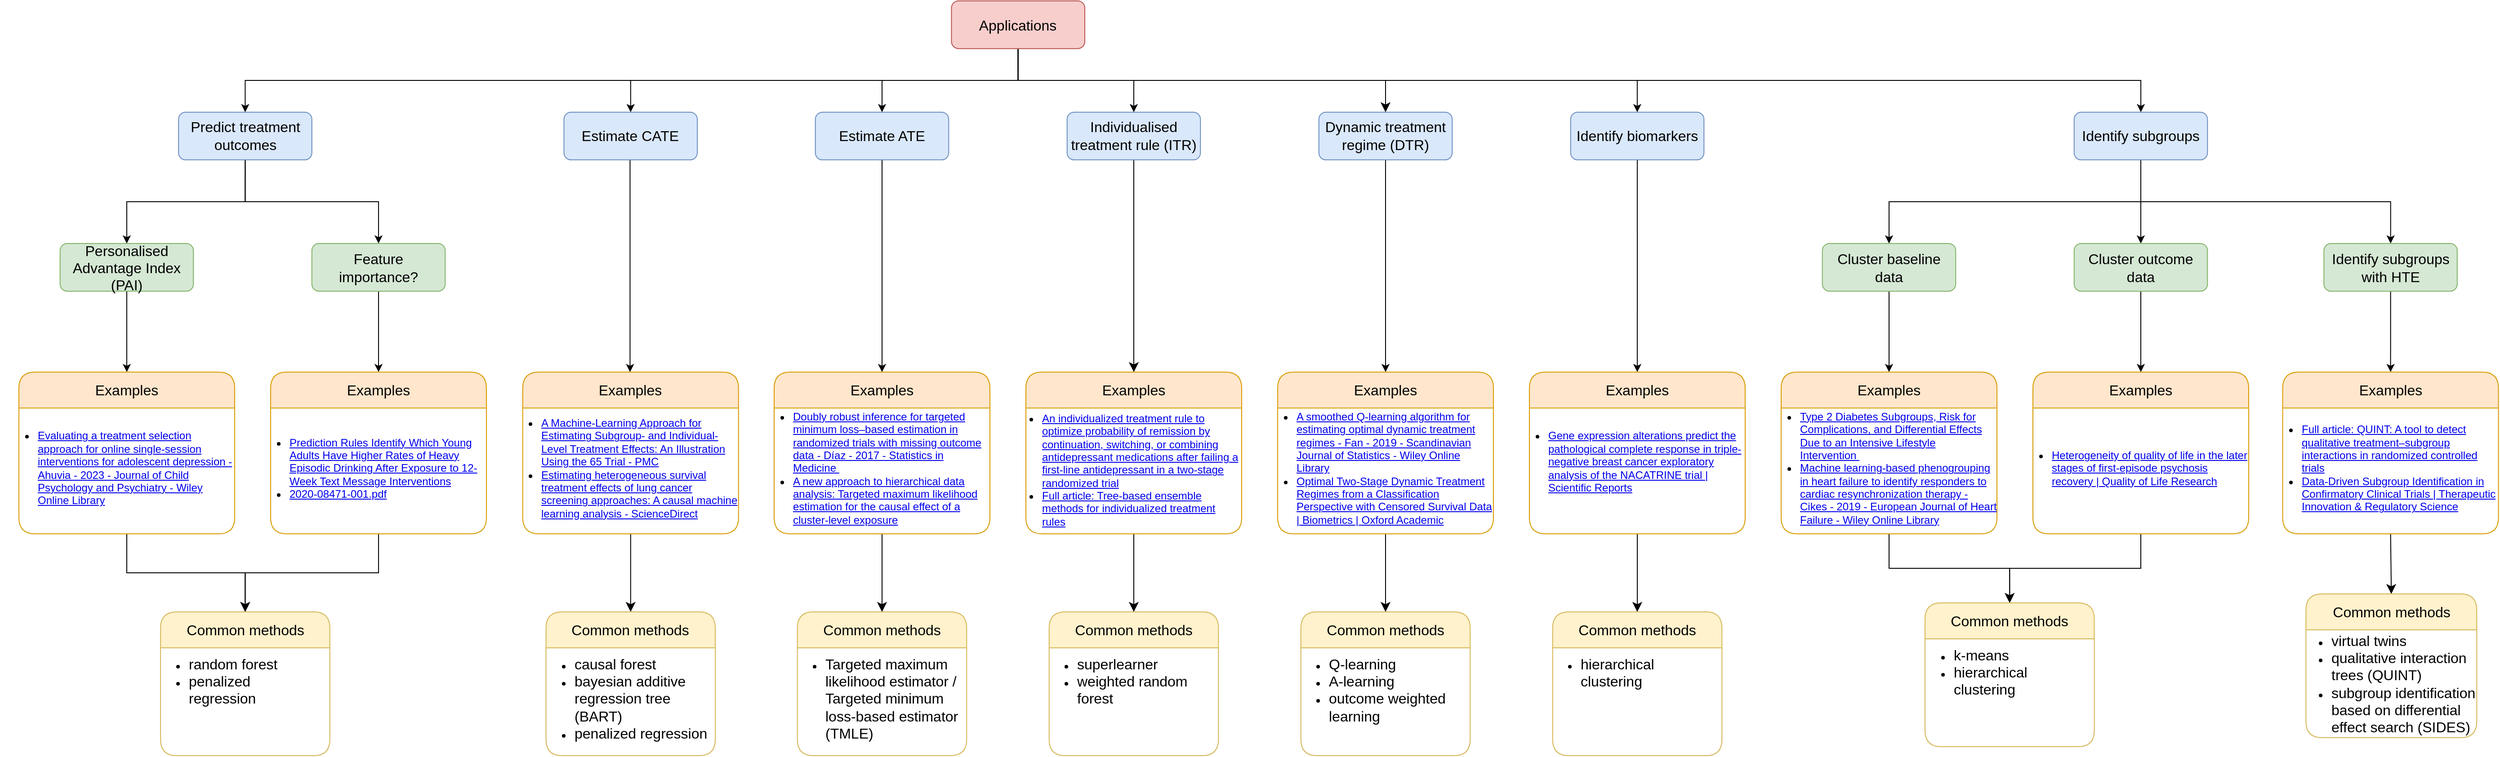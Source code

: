 <mxfile version="26.0.14">
  <diagram name="Page-1" id="97916047-d0de-89f5-080d-49f4d83e522f">
    <mxGraphModel dx="1901" dy="1063" grid="1" gridSize="10" guides="1" tooltips="1" connect="1" arrows="1" fold="1" page="1" pageScale="1.5" pageWidth="1169" pageHeight="827" background="none" math="0" shadow="0">
      <root>
        <mxCell id="0" />
        <mxCell id="1" parent="0" />
        <mxCell id="nU6p1UG-6rYGhFWLCgA0-63" style="edgeStyle=orthogonalEdgeStyle;rounded=0;orthogonalLoop=1;jettySize=auto;html=1;exitX=0.5;exitY=1;exitDx=0;exitDy=0;entryX=0.5;entryY=0;entryDx=0;entryDy=0;" parent="1" source="nU6p1UG-6rYGhFWLCgA0-56" target="nU6p1UG-6rYGhFWLCgA0-57" edge="1">
          <mxGeometry relative="1" as="geometry" />
        </mxCell>
        <mxCell id="nU6p1UG-6rYGhFWLCgA0-65" style="edgeStyle=orthogonalEdgeStyle;rounded=0;orthogonalLoop=1;jettySize=auto;html=1;exitX=0.5;exitY=1;exitDx=0;exitDy=0;entryX=0.5;entryY=0;entryDx=0;entryDy=0;" parent="1" source="nU6p1UG-6rYGhFWLCgA0-56" target="nU6p1UG-6rYGhFWLCgA0-58" edge="1">
          <mxGeometry relative="1" as="geometry" />
        </mxCell>
        <mxCell id="nU6p1UG-6rYGhFWLCgA0-66" style="edgeStyle=orthogonalEdgeStyle;rounded=0;orthogonalLoop=1;jettySize=auto;html=1;exitX=0.5;exitY=1;exitDx=0;exitDy=0;entryX=0.5;entryY=0;entryDx=0;entryDy=0;" parent="1" source="nU6p1UG-6rYGhFWLCgA0-56" target="nU6p1UG-6rYGhFWLCgA0-62" edge="1">
          <mxGeometry relative="1" as="geometry" />
        </mxCell>
        <mxCell id="nU6p1UG-6rYGhFWLCgA0-67" style="edgeStyle=orthogonalEdgeStyle;rounded=0;orthogonalLoop=1;jettySize=auto;html=1;exitX=0.5;exitY=1;exitDx=0;exitDy=0;entryX=0.5;entryY=0;entryDx=0;entryDy=0;" parent="1" source="nU6p1UG-6rYGhFWLCgA0-56" target="nU6p1UG-6rYGhFWLCgA0-60" edge="1">
          <mxGeometry relative="1" as="geometry" />
        </mxCell>
        <mxCell id="nU6p1UG-6rYGhFWLCgA0-68" style="edgeStyle=orthogonalEdgeStyle;rounded=0;orthogonalLoop=1;jettySize=auto;html=1;exitX=0.5;exitY=1;exitDx=0;exitDy=0;" parent="1" source="nU6p1UG-6rYGhFWLCgA0-56" target="nU6p1UG-6rYGhFWLCgA0-59" edge="1">
          <mxGeometry relative="1" as="geometry" />
        </mxCell>
        <mxCell id="nU6p1UG-6rYGhFWLCgA0-69" style="edgeStyle=orthogonalEdgeStyle;rounded=0;orthogonalLoop=1;jettySize=auto;html=1;exitX=0.5;exitY=1;exitDx=0;exitDy=0;" parent="1" source="nU6p1UG-6rYGhFWLCgA0-56" target="nU6p1UG-6rYGhFWLCgA0-61" edge="1">
          <mxGeometry relative="1" as="geometry" />
        </mxCell>
        <mxCell id="dUSast3UTKjSwozzXsg9-112" style="edgeStyle=orthogonalEdgeStyle;rounded=0;orthogonalLoop=1;jettySize=auto;html=1;exitX=0.5;exitY=1;exitDx=0;exitDy=0;entryX=0.5;entryY=0;entryDx=0;entryDy=0;fontSize=12;startSize=8;endSize=8;" edge="1" parent="1" source="nU6p1UG-6rYGhFWLCgA0-56" target="dUSast3UTKjSwozzXsg9-102">
          <mxGeometry relative="1" as="geometry" />
        </mxCell>
        <mxCell id="nU6p1UG-6rYGhFWLCgA0-56" value="Applications" style="rounded=1;whiteSpace=wrap;html=1;fillColor=#f8cecc;strokeColor=#b85450;fontSize=16;" parent="1" vertex="1">
          <mxGeometry x="1077.22" y="40" width="148.293" height="53.077" as="geometry" />
        </mxCell>
        <mxCell id="nU6p1UG-6rYGhFWLCgA0-99" style="edgeStyle=orthogonalEdgeStyle;rounded=0;orthogonalLoop=1;jettySize=auto;html=1;exitX=0.5;exitY=1;exitDx=0;exitDy=0;entryX=0.5;entryY=0;entryDx=0;entryDy=0;" parent="1" source="nU6p1UG-6rYGhFWLCgA0-57" target="nU6p1UG-6rYGhFWLCgA0-72" edge="1">
          <mxGeometry relative="1" as="geometry" />
        </mxCell>
        <mxCell id="nU6p1UG-6rYGhFWLCgA0-100" style="edgeStyle=orthogonalEdgeStyle;rounded=0;orthogonalLoop=1;jettySize=auto;html=1;exitX=0.5;exitY=1;exitDx=0;exitDy=0;entryX=0.5;entryY=0;entryDx=0;entryDy=0;" parent="1" source="nU6p1UG-6rYGhFWLCgA0-57" target="nU6p1UG-6rYGhFWLCgA0-73" edge="1">
          <mxGeometry relative="1" as="geometry" />
        </mxCell>
        <mxCell id="nU6p1UG-6rYGhFWLCgA0-57" value="Predict treatment outcomes" style="rounded=1;whiteSpace=wrap;html=1;fillColor=#dae8fc;strokeColor=#6c8ebf;fontSize=16;" parent="1" vertex="1">
          <mxGeometry x="217.563" y="163.846" width="148.293" height="53.077" as="geometry" />
        </mxCell>
        <mxCell id="nU6p1UG-6rYGhFWLCgA0-93" style="edgeStyle=orthogonalEdgeStyle;rounded=0;orthogonalLoop=1;jettySize=auto;html=1;exitX=0.5;exitY=1;exitDx=0;exitDy=0;entryX=0.5;entryY=0;entryDx=0;entryDy=0;" parent="1" edge="1">
          <mxGeometry relative="1" as="geometry">
            <mxPoint x="719.728" y="216.923" as="sourcePoint" />
            <mxPoint x="719.728" y="453.073" as="targetPoint" />
          </mxGeometry>
        </mxCell>
        <mxCell id="nU6p1UG-6rYGhFWLCgA0-58" value="Estimate CATE" style="rounded=1;whiteSpace=wrap;html=1;fillColor=#dae8fc;strokeColor=#6c8ebf;fontSize=16;" parent="1" vertex="1">
          <mxGeometry x="646.252" y="163.846" width="148.293" height="53.077" as="geometry" />
        </mxCell>
        <mxCell id="nU6p1UG-6rYGhFWLCgA0-80" style="edgeStyle=orthogonalEdgeStyle;rounded=0;orthogonalLoop=1;jettySize=auto;html=1;exitX=0.5;exitY=1;exitDx=0;exitDy=0;entryX=0.5;entryY=0;entryDx=0;entryDy=0;" parent="1" source="nU6p1UG-6rYGhFWLCgA0-59" target="nU6p1UG-6rYGhFWLCgA0-74" edge="1">
          <mxGeometry relative="1" as="geometry" />
        </mxCell>
        <mxCell id="nU6p1UG-6rYGhFWLCgA0-81" style="edgeStyle=orthogonalEdgeStyle;rounded=0;orthogonalLoop=1;jettySize=auto;html=1;exitX=0.5;exitY=1;exitDx=0;exitDy=0;entryX=0.5;entryY=0;entryDx=0;entryDy=0;" parent="1" source="nU6p1UG-6rYGhFWLCgA0-59" target="nU6p1UG-6rYGhFWLCgA0-75" edge="1">
          <mxGeometry relative="1" as="geometry" />
        </mxCell>
        <mxCell id="nU6p1UG-6rYGhFWLCgA0-82" style="edgeStyle=orthogonalEdgeStyle;rounded=0;orthogonalLoop=1;jettySize=auto;html=1;exitX=0.5;exitY=1;exitDx=0;exitDy=0;" parent="1" source="nU6p1UG-6rYGhFWLCgA0-59" target="nU6p1UG-6rYGhFWLCgA0-76" edge="1">
          <mxGeometry relative="1" as="geometry" />
        </mxCell>
        <mxCell id="nU6p1UG-6rYGhFWLCgA0-59" value="Identify subgroups" style="rounded=1;whiteSpace=wrap;html=1;fillColor=#dae8fc;strokeColor=#6c8ebf;fontSize=16;" parent="1" vertex="1">
          <mxGeometry x="2325.858" y="163.846" width="148.293" height="53.077" as="geometry" />
        </mxCell>
        <mxCell id="dUSast3UTKjSwozzXsg9-113" style="edgeStyle=none;curved=1;rounded=0;orthogonalLoop=1;jettySize=auto;html=1;exitX=0.5;exitY=1;exitDx=0;exitDy=0;entryX=0.5;entryY=0;entryDx=0;entryDy=0;fontSize=12;startSize=8;endSize=8;" edge="1" parent="1" source="nU6p1UG-6rYGhFWLCgA0-60" target="dUSast3UTKjSwozzXsg9-15">
          <mxGeometry relative="1" as="geometry" />
        </mxCell>
        <mxCell id="nU6p1UG-6rYGhFWLCgA0-60" value="Individualised treatment rule (ITR)" style="rounded=1;whiteSpace=wrap;html=1;fillColor=#dae8fc;strokeColor=#6c8ebf;fontSize=16;" parent="1" vertex="1">
          <mxGeometry x="1205.85" y="163.846" width="148.293" height="53.077" as="geometry" />
        </mxCell>
        <mxCell id="nU6p1UG-6rYGhFWLCgA0-101" style="edgeStyle=orthogonalEdgeStyle;rounded=0;orthogonalLoop=1;jettySize=auto;html=1;exitX=0.5;exitY=1;exitDx=0;exitDy=0;entryX=0.5;entryY=0;entryDx=0;entryDy=0;" parent="1" source="nU6p1UG-6rYGhFWLCgA0-61" edge="1">
          <mxGeometry relative="1" as="geometry">
            <mxPoint x="1839.995" y="453.073" as="targetPoint" />
          </mxGeometry>
        </mxCell>
        <mxCell id="nU6p1UG-6rYGhFWLCgA0-61" value="Identify biomarkers" style="rounded=1;whiteSpace=wrap;html=1;fillColor=#dae8fc;strokeColor=#6c8ebf;fontSize=16;" parent="1" vertex="1">
          <mxGeometry x="1765.849" y="163.846" width="148.293" height="53.077" as="geometry" />
        </mxCell>
        <mxCell id="nU6p1UG-6rYGhFWLCgA0-94" style="edgeStyle=orthogonalEdgeStyle;rounded=0;orthogonalLoop=1;jettySize=auto;html=1;exitX=0.5;exitY=1;exitDx=0;exitDy=0;entryX=0.5;entryY=0;entryDx=0;entryDy=0;" parent="1" source="nU6p1UG-6rYGhFWLCgA0-62" edge="1">
          <mxGeometry relative="1" as="geometry">
            <mxPoint x="1000.0" y="453.07" as="targetPoint" />
          </mxGeometry>
        </mxCell>
        <mxCell id="nU6p1UG-6rYGhFWLCgA0-62" value="Estimate ATE" style="rounded=1;whiteSpace=wrap;html=1;fillColor=#dae8fc;strokeColor=#6c8ebf;fontSize=16;" parent="1" vertex="1">
          <mxGeometry x="925.851" y="163.846" width="148.293" height="53.077" as="geometry" />
        </mxCell>
        <mxCell id="nU6p1UG-6rYGhFWLCgA0-84" style="edgeStyle=orthogonalEdgeStyle;rounded=0;orthogonalLoop=1;jettySize=auto;html=1;exitX=0.5;exitY=1;exitDx=0;exitDy=0;entryX=0.5;entryY=0;entryDx=0;entryDy=0;" parent="1" source="nU6p1UG-6rYGhFWLCgA0-72" target="dUSast3UTKjSwozzXsg9-39" edge="1">
          <mxGeometry relative="1" as="geometry">
            <mxPoint x="159.996" y="446.924" as="targetPoint" />
          </mxGeometry>
        </mxCell>
        <mxCell id="nU6p1UG-6rYGhFWLCgA0-72" value="Personalised Advantage Index (PAI)" style="rounded=1;whiteSpace=wrap;html=1;fillColor=#d5e8d4;strokeColor=#82b366;fontSize=16;" parent="1" vertex="1">
          <mxGeometry x="85.85" y="309.996" width="148.293" height="53.077" as="geometry" />
        </mxCell>
        <mxCell id="nU6p1UG-6rYGhFWLCgA0-88" style="edgeStyle=orthogonalEdgeStyle;rounded=0;orthogonalLoop=1;jettySize=auto;html=1;exitX=0.5;exitY=1;exitDx=0;exitDy=0;entryX=0.5;entryY=0;entryDx=0;entryDy=0;" parent="1" source="nU6p1UG-6rYGhFWLCgA0-73" target="dUSast3UTKjSwozzXsg9-35" edge="1">
          <mxGeometry relative="1" as="geometry">
            <mxPoint x="440.004" y="446.924" as="targetPoint" />
          </mxGeometry>
        </mxCell>
        <mxCell id="nU6p1UG-6rYGhFWLCgA0-73" value="Feature importance?" style="rounded=1;whiteSpace=wrap;html=1;fillColor=#d5e8d4;strokeColor=#82b366;fontSize=16;" parent="1" vertex="1">
          <mxGeometry x="365.858" y="309.996" width="148.293" height="53.077" as="geometry" />
        </mxCell>
        <mxCell id="nU6p1UG-6rYGhFWLCgA0-105" style="edgeStyle=orthogonalEdgeStyle;rounded=0;orthogonalLoop=1;jettySize=auto;html=1;exitX=0.5;exitY=1;exitDx=0;exitDy=0;entryX=0.5;entryY=0;entryDx=0;entryDy=0;" parent="1" source="nU6p1UG-6rYGhFWLCgA0-74" edge="1">
          <mxGeometry relative="1" as="geometry">
            <mxPoint x="2119.995" y="453.073" as="targetPoint" />
          </mxGeometry>
        </mxCell>
        <mxCell id="nU6p1UG-6rYGhFWLCgA0-74" value="Cluster baseline data&lt;span style=&quot;color: rgba(0, 0, 0, 0); font-family: monospace; font-size: 0px; text-align: start; text-wrap-mode: nowrap;&quot;&gt;%3CmxGraphModel%3E%3Croot%3E%3CmxCell%20id%3D%220%22%2F%3E%3CmxCell%20id%3D%221%22%20parent%3D%220%22%2F%3E%3CmxCell%20id%3D%222%22%20value%3D%22Importance%20of%20treatment%20assignment%20in%20predictor%22%20style%3D%22rounded%3D1%3BwhiteSpace%3Dwrap%3Bhtml%3D1%3BfillColor%3D%23d5e8d4%3BstrokeColor%3D%2382b366%3BfontSize%3D16%3B%22%20vertex%3D%221%22%20parent%3D%221%22%3E%3CmxGeometry%20x%3D%22250%22%20y%3D%22390%22%20width%3D%22160%22%20height%3D%2260%22%20as%3D%22geometry%22%2F%3E%3C%2FmxCell%3E%3C%2Froot%3E%3C%2FmxGraphModel%3E&lt;/span&gt;" style="rounded=1;whiteSpace=wrap;html=1;fillColor=#d5e8d4;strokeColor=#82b366;fontSize=16;" parent="1" vertex="1">
          <mxGeometry x="2045.849" y="309.996" width="148.293" height="53.077" as="geometry" />
        </mxCell>
        <mxCell id="nU6p1UG-6rYGhFWLCgA0-108" style="edgeStyle=orthogonalEdgeStyle;rounded=0;orthogonalLoop=1;jettySize=auto;html=1;exitX=0.5;exitY=1;exitDx=0;exitDy=0;entryX=0.5;entryY=0;entryDx=0;entryDy=0;" parent="1" source="nU6p1UG-6rYGhFWLCgA0-75" target="dUSast3UTKjSwozzXsg9-27" edge="1">
          <mxGeometry relative="1" as="geometry">
            <mxPoint x="2399.03" y="450" as="targetPoint" />
          </mxGeometry>
        </mxCell>
        <mxCell id="nU6p1UG-6rYGhFWLCgA0-75" value="Cluster outcome data" style="rounded=1;whiteSpace=wrap;html=1;fillColor=#d5e8d4;strokeColor=#82b366;fontSize=16;" parent="1" vertex="1">
          <mxGeometry x="2325.858" y="309.996" width="148.293" height="53.077" as="geometry" />
        </mxCell>
        <mxCell id="nU6p1UG-6rYGhFWLCgA0-109" style="edgeStyle=orthogonalEdgeStyle;rounded=0;orthogonalLoop=1;jettySize=auto;html=1;exitX=0.5;exitY=1;exitDx=0;exitDy=0;entryX=0.5;entryY=0;entryDx=0;entryDy=0;" parent="1" source="nU6p1UG-6rYGhFWLCgA0-76" target="dUSast3UTKjSwozzXsg9-31" edge="1">
          <mxGeometry relative="1" as="geometry">
            <mxPoint x="2678" y="450" as="targetPoint" />
          </mxGeometry>
        </mxCell>
        <mxCell id="nU6p1UG-6rYGhFWLCgA0-76" value="Identify subgroups with HTE" style="rounded=1;whiteSpace=wrap;html=1;fillColor=#d5e8d4;strokeColor=#82b366;fontSize=16;" parent="1" vertex="1">
          <mxGeometry x="2603.657" y="309.996" width="148.293" height="53.077" as="geometry" />
        </mxCell>
        <mxCell id="dUSast3UTKjSwozzXsg9-67" style="edgeStyle=none;curved=1;rounded=0;orthogonalLoop=1;jettySize=auto;html=1;exitX=0.5;exitY=1;exitDx=0;exitDy=0;fontSize=12;startSize=8;endSize=8;" edge="1" parent="1" source="dUSast3UTKjSwozzXsg9-1" target="dUSast3UTKjSwozzXsg9-62">
          <mxGeometry relative="1" as="geometry" />
        </mxCell>
        <mxCell id="dUSast3UTKjSwozzXsg9-1" value="&lt;font&gt;Examples&lt;/font&gt;" style="swimlane;whiteSpace=wrap;html=1;rounded=1;fillColor=#ffe6cc;strokeColor=#d79b00;startSize=40;fontSize=16;fontStyle=0" vertex="1" parent="1">
          <mxGeometry x="600.39" y="453.07" width="240" height="180" as="geometry" />
        </mxCell>
        <mxCell id="dUSast3UTKjSwozzXsg9-2" value="&lt;ul&gt;&lt;li&gt;&lt;a href=&quot;https://pmc.ncbi.nlm.nih.gov/articles/PMC9459357/#bibr40-0272989X221100717&quot;&gt;A Machine-Learning Approach for Estimating Subgroup- and Individual-Level Treatment Effects: An Illustration Using the 65 Trial - PMC&lt;/a&gt;&lt;/li&gt;&lt;li&gt;&lt;a href=&quot;https://www.sciencedirect.com/science/article/pii/S1047279721001587#bib0005&quot;&gt;Estimating heterogeneous survival treatment effects of lung cancer screening approaches: A causal machine learning analysis - ScienceDirect&lt;/a&gt;&lt;/li&gt;&lt;/ul&gt;" style="text;html=1;align=left;verticalAlign=middle;whiteSpace=wrap;rounded=0;" vertex="1" parent="dUSast3UTKjSwozzXsg9-1">
          <mxGeometry x="-21" y="46.93" width="261" height="120" as="geometry" />
        </mxCell>
        <mxCell id="dUSast3UTKjSwozzXsg9-3" style="edgeStyle=none;curved=1;rounded=0;orthogonalLoop=1;jettySize=auto;html=1;exitX=0.75;exitY=1;exitDx=0;exitDy=0;fontSize=12;startSize=8;endSize=8;" edge="1" parent="dUSast3UTKjSwozzXsg9-1" source="dUSast3UTKjSwozzXsg9-2" target="dUSast3UTKjSwozzXsg9-2">
          <mxGeometry relative="1" as="geometry" />
        </mxCell>
        <mxCell id="dUSast3UTKjSwozzXsg9-4" style="edgeStyle=none;curved=1;rounded=0;orthogonalLoop=1;jettySize=auto;html=1;exitX=0.75;exitY=1;exitDx=0;exitDy=0;fontSize=12;startSize=8;endSize=8;" edge="1" parent="dUSast3UTKjSwozzXsg9-1" source="dUSast3UTKjSwozzXsg9-2" target="dUSast3UTKjSwozzXsg9-2">
          <mxGeometry relative="1" as="geometry" />
        </mxCell>
        <mxCell id="dUSast3UTKjSwozzXsg9-77" style="edgeStyle=none;curved=1;rounded=0;orthogonalLoop=1;jettySize=auto;html=1;exitX=0.5;exitY=1;exitDx=0;exitDy=0;entryX=0.5;entryY=0;entryDx=0;entryDy=0;fontSize=12;startSize=8;endSize=8;" edge="1" parent="1" source="dUSast3UTKjSwozzXsg9-10" target="dUSast3UTKjSwozzXsg9-73">
          <mxGeometry relative="1" as="geometry" />
        </mxCell>
        <mxCell id="dUSast3UTKjSwozzXsg9-10" value="&lt;font&gt;Examples&lt;/font&gt;" style="swimlane;whiteSpace=wrap;html=1;rounded=1;fillColor=#ffe6cc;strokeColor=#d79b00;startSize=40;fontSize=16;fontStyle=0" vertex="1" parent="1">
          <mxGeometry x="880" y="453.07" width="240" height="180" as="geometry" />
        </mxCell>
        <mxCell id="dUSast3UTKjSwozzXsg9-11" value="&lt;ul&gt;&lt;li&gt;&lt;a href=&quot;https://onlinelibrary.wiley.com/doi/10.1/sim.7389&quot;&gt;Doubly robust inference for targeted minimum loss–based estimation in randomized trials with missing outcome data - Díaz - 2017 - Statistics in Medicine&amp;nbsp;&lt;/a&gt;&lt;/li&gt;&lt;li&gt;&lt;a href=&quot;https://journals.sagepub.com/doi/10.118/0962280218774936&quot;&gt;A new approach to hierarchical data analysis: Targeted maximum likelihood estimation for the causal effect of a cluster-level exposure&lt;/a&gt;&lt;/li&gt;&lt;/ul&gt;" style="text;html=1;align=left;verticalAlign=middle;whiteSpace=wrap;rounded=0;" vertex="1" parent="dUSast3UTKjSwozzXsg9-10">
          <mxGeometry x="-21" y="46.93" width="261" height="120" as="geometry" />
        </mxCell>
        <mxCell id="dUSast3UTKjSwozzXsg9-12" style="edgeStyle=none;curved=1;rounded=0;orthogonalLoop=1;jettySize=auto;html=1;exitX=0.75;exitY=1;exitDx=0;exitDy=0;fontSize=12;startSize=8;endSize=8;" edge="1" parent="dUSast3UTKjSwozzXsg9-10" source="dUSast3UTKjSwozzXsg9-11" target="dUSast3UTKjSwozzXsg9-11">
          <mxGeometry relative="1" as="geometry" />
        </mxCell>
        <mxCell id="dUSast3UTKjSwozzXsg9-13" style="edgeStyle=none;curved=1;rounded=0;orthogonalLoop=1;jettySize=auto;html=1;exitX=0.75;exitY=1;exitDx=0;exitDy=0;fontSize=12;startSize=8;endSize=8;" edge="1" parent="dUSast3UTKjSwozzXsg9-10" source="dUSast3UTKjSwozzXsg9-11" target="dUSast3UTKjSwozzXsg9-11">
          <mxGeometry relative="1" as="geometry" />
        </mxCell>
        <mxCell id="dUSast3UTKjSwozzXsg9-83" style="edgeStyle=none;curved=1;rounded=0;orthogonalLoop=1;jettySize=auto;html=1;exitX=0.5;exitY=1;exitDx=0;exitDy=0;entryX=0.5;entryY=0;entryDx=0;entryDy=0;fontSize=12;startSize=8;endSize=8;" edge="1" parent="1" source="dUSast3UTKjSwozzXsg9-15" target="dUSast3UTKjSwozzXsg9-78">
          <mxGeometry relative="1" as="geometry" />
        </mxCell>
        <mxCell id="dUSast3UTKjSwozzXsg9-15" value="&lt;font&gt;Examples&lt;/font&gt;" style="swimlane;whiteSpace=wrap;html=1;rounded=1;fillColor=#ffe6cc;strokeColor=#d79b00;startSize=40;fontSize=16;fontStyle=0" vertex="1" parent="1">
          <mxGeometry x="1160" y="453.07" width="240" height="180" as="geometry" />
        </mxCell>
        <mxCell id="dUSast3UTKjSwozzXsg9-16" value="&lt;ul&gt;&lt;li&gt;&lt;a href=&quot;https://www.cambridge.org/core/journals/psychological-medicine/article/an-individualized-treatment-rule-to-optimize-probability-of-remission-by-continuation-switching-or-combining-antidepressant-medications-after-failing-a-firstline-antidepressant-in-a-twostage-randomized-trial/DDEFA9F0735147100E0BE81491B362C8&quot;&gt;An individualized treatment rule to optimize probability of remission by continuation, switching, or combining antidepressant medications after failing a first-line antidepressant in a two-stage randomized trial&lt;/a&gt;&lt;/li&gt;&lt;li&gt;&lt;a href=&quot;https://www.tandfonline.com/doi/full/10.108/24709360.202.1435608#abstract&quot;&gt;Full article: Tree-based ensemble methods for individualized treatment rules&lt;/a&gt;&lt;/li&gt;&lt;/ul&gt;" style="text;html=1;align=left;verticalAlign=middle;whiteSpace=wrap;rounded=0;" vertex="1" parent="dUSast3UTKjSwozzXsg9-15">
          <mxGeometry x="-24" y="48.93" width="264" height="120" as="geometry" />
        </mxCell>
        <mxCell id="dUSast3UTKjSwozzXsg9-17" style="edgeStyle=none;curved=1;rounded=0;orthogonalLoop=1;jettySize=auto;html=1;exitX=0.75;exitY=1;exitDx=0;exitDy=0;fontSize=12;startSize=8;endSize=8;" edge="1" parent="dUSast3UTKjSwozzXsg9-15" source="dUSast3UTKjSwozzXsg9-16" target="dUSast3UTKjSwozzXsg9-16">
          <mxGeometry relative="1" as="geometry" />
        </mxCell>
        <mxCell id="dUSast3UTKjSwozzXsg9-18" style="edgeStyle=none;curved=1;rounded=0;orthogonalLoop=1;jettySize=auto;html=1;exitX=0.75;exitY=1;exitDx=0;exitDy=0;fontSize=12;startSize=8;endSize=8;" edge="1" parent="dUSast3UTKjSwozzXsg9-15" source="dUSast3UTKjSwozzXsg9-16" target="dUSast3UTKjSwozzXsg9-16">
          <mxGeometry relative="1" as="geometry" />
        </mxCell>
        <mxCell id="dUSast3UTKjSwozzXsg9-88" style="edgeStyle=none;curved=1;rounded=0;orthogonalLoop=1;jettySize=auto;html=1;exitX=0.5;exitY=1;exitDx=0;exitDy=0;entryX=0.5;entryY=0;entryDx=0;entryDy=0;fontSize=12;startSize=8;endSize=8;" edge="1" parent="1" source="dUSast3UTKjSwozzXsg9-19" target="dUSast3UTKjSwozzXsg9-84">
          <mxGeometry relative="1" as="geometry" />
        </mxCell>
        <mxCell id="dUSast3UTKjSwozzXsg9-19" value="&lt;font&gt;Examples&lt;/font&gt;" style="swimlane;whiteSpace=wrap;html=1;rounded=1;fillColor=#ffe6cc;strokeColor=#d79b00;startSize=40;fontSize=16;fontStyle=0" vertex="1" parent="1">
          <mxGeometry x="1720" y="453.07" width="240" height="180" as="geometry" />
        </mxCell>
        <mxCell id="dUSast3UTKjSwozzXsg9-20" value="&lt;ul&gt;&lt;li&gt;&lt;a href=&quot;https://www.nature.com/articles/s41598-023-48657-6&quot;&gt;Gene expression alterations predict the pathological complete response in triple-negative breast cancer exploratory analysis of the NACATRINE trial | Scientific Reports&lt;/a&gt;&lt;/li&gt;&lt;br&gt;&lt;/ul&gt;" style="text;html=1;align=left;verticalAlign=middle;whiteSpace=wrap;rounded=0;" vertex="1" parent="dUSast3UTKjSwozzXsg9-19">
          <mxGeometry x="-21" y="46.93" width="261" height="120" as="geometry" />
        </mxCell>
        <mxCell id="dUSast3UTKjSwozzXsg9-21" style="edgeStyle=none;curved=1;rounded=0;orthogonalLoop=1;jettySize=auto;html=1;exitX=0.75;exitY=1;exitDx=0;exitDy=0;fontSize=12;startSize=8;endSize=8;" edge="1" parent="dUSast3UTKjSwozzXsg9-19" source="dUSast3UTKjSwozzXsg9-20" target="dUSast3UTKjSwozzXsg9-20">
          <mxGeometry relative="1" as="geometry" />
        </mxCell>
        <mxCell id="dUSast3UTKjSwozzXsg9-22" style="edgeStyle=none;curved=1;rounded=0;orthogonalLoop=1;jettySize=auto;html=1;exitX=0.75;exitY=1;exitDx=0;exitDy=0;fontSize=12;startSize=8;endSize=8;" edge="1" parent="dUSast3UTKjSwozzXsg9-19" source="dUSast3UTKjSwozzXsg9-20" target="dUSast3UTKjSwozzXsg9-20">
          <mxGeometry relative="1" as="geometry" />
        </mxCell>
        <mxCell id="dUSast3UTKjSwozzXsg9-99" style="edgeStyle=orthogonalEdgeStyle;rounded=0;orthogonalLoop=1;jettySize=auto;html=1;exitX=0.5;exitY=1;exitDx=0;exitDy=0;entryX=0.5;entryY=0;entryDx=0;entryDy=0;fontSize=12;startSize=8;endSize=8;" edge="1" parent="1" source="dUSast3UTKjSwozzXsg9-23" target="dUSast3UTKjSwozzXsg9-89">
          <mxGeometry relative="1" as="geometry" />
        </mxCell>
        <mxCell id="dUSast3UTKjSwozzXsg9-23" value="&lt;font&gt;Examples&lt;/font&gt;" style="swimlane;whiteSpace=wrap;html=1;rounded=1;fillColor=#ffe6cc;strokeColor=#d79b00;startSize=40;fontSize=16;fontStyle=0" vertex="1" parent="1">
          <mxGeometry x="2000" y="453.07" width="240" height="180" as="geometry" />
        </mxCell>
        <mxCell id="dUSast3UTKjSwozzXsg9-24" value="&lt;ul&gt;&lt;li&gt;&lt;a href=&quot;https://diabetesjournals.org/care/article/44/5/1203/138756/Type-2-Diabetes-Subgroups-Risk-for-Complications&quot;&gt;Type 2 Diabetes Subgroups, Risk for Complications, and Differential Effects Due to an Intensive Lifestyle Intervention&amp;nbsp;&lt;/a&gt;&lt;/li&gt;&lt;li&gt;&lt;a href=&quot;https://onlinelibrary.wiley.com/doi/10.1/ejhf.1333&quot;&gt;Machine learning‐based phenogrouping in heart failure to identify responders to cardiac resynchronization therapy - Cikes - 2019 - European Journal of Heart Failure - Wiley Online Library&lt;/a&gt;&lt;/li&gt;&lt;/ul&gt;" style="text;html=1;align=left;verticalAlign=middle;whiteSpace=wrap;rounded=0;" vertex="1" parent="dUSast3UTKjSwozzXsg9-23">
          <mxGeometry x="-21" y="46.93" width="261" height="120" as="geometry" />
        </mxCell>
        <mxCell id="dUSast3UTKjSwozzXsg9-25" style="edgeStyle=none;curved=1;rounded=0;orthogonalLoop=1;jettySize=auto;html=1;exitX=0.75;exitY=1;exitDx=0;exitDy=0;fontSize=12;startSize=8;endSize=8;" edge="1" parent="dUSast3UTKjSwozzXsg9-23" source="dUSast3UTKjSwozzXsg9-24" target="dUSast3UTKjSwozzXsg9-24">
          <mxGeometry relative="1" as="geometry" />
        </mxCell>
        <mxCell id="dUSast3UTKjSwozzXsg9-26" style="edgeStyle=none;curved=1;rounded=0;orthogonalLoop=1;jettySize=auto;html=1;exitX=0.75;exitY=1;exitDx=0;exitDy=0;fontSize=12;startSize=8;endSize=8;" edge="1" parent="dUSast3UTKjSwozzXsg9-23" source="dUSast3UTKjSwozzXsg9-24" target="dUSast3UTKjSwozzXsg9-24">
          <mxGeometry relative="1" as="geometry" />
        </mxCell>
        <mxCell id="dUSast3UTKjSwozzXsg9-100" style="edgeStyle=orthogonalEdgeStyle;rounded=0;orthogonalLoop=1;jettySize=auto;html=1;exitX=0.5;exitY=1;exitDx=0;exitDy=0;entryX=0.5;entryY=0;entryDx=0;entryDy=0;fontSize=12;" edge="1" parent="1" source="dUSast3UTKjSwozzXsg9-27" target="dUSast3UTKjSwozzXsg9-89">
          <mxGeometry relative="1" as="geometry" />
        </mxCell>
        <mxCell id="dUSast3UTKjSwozzXsg9-27" value="&lt;font&gt;Examples&lt;/font&gt;" style="swimlane;whiteSpace=wrap;html=1;rounded=1;fillColor=#ffe6cc;strokeColor=#d79b00;startSize=40;fontSize=16;fontStyle=0" vertex="1" parent="1">
          <mxGeometry x="2280" y="453.07" width="240" height="180" as="geometry" />
        </mxCell>
        <mxCell id="dUSast3UTKjSwozzXsg9-28" value="&lt;ul&gt;&lt;li&gt;&lt;a href=&quot;https://link.springer.com/article/10.101/s11136-022-03277-x&quot;&gt;Heterogeneity of quality of life in the later stages of first-episode psychosis recovery | Quality of Life Research&lt;/a&gt;&lt;/li&gt;&lt;/ul&gt;" style="text;html=1;align=left;verticalAlign=middle;whiteSpace=wrap;rounded=0;" vertex="1" parent="dUSast3UTKjSwozzXsg9-27">
          <mxGeometry x="-21" y="46.93" width="261" height="120" as="geometry" />
        </mxCell>
        <mxCell id="dUSast3UTKjSwozzXsg9-29" style="edgeStyle=none;curved=1;rounded=0;orthogonalLoop=1;jettySize=auto;html=1;exitX=0.75;exitY=1;exitDx=0;exitDy=0;fontSize=12;startSize=8;endSize=8;" edge="1" parent="dUSast3UTKjSwozzXsg9-27" source="dUSast3UTKjSwozzXsg9-28" target="dUSast3UTKjSwozzXsg9-28">
          <mxGeometry relative="1" as="geometry" />
        </mxCell>
        <mxCell id="dUSast3UTKjSwozzXsg9-30" style="edgeStyle=none;curved=1;rounded=0;orthogonalLoop=1;jettySize=auto;html=1;exitX=0.75;exitY=1;exitDx=0;exitDy=0;fontSize=12;startSize=8;endSize=8;" edge="1" parent="dUSast3UTKjSwozzXsg9-27" source="dUSast3UTKjSwozzXsg9-28" target="dUSast3UTKjSwozzXsg9-28">
          <mxGeometry relative="1" as="geometry" />
        </mxCell>
        <mxCell id="dUSast3UTKjSwozzXsg9-98" style="edgeStyle=none;curved=1;rounded=0;orthogonalLoop=1;jettySize=auto;html=1;exitX=0.5;exitY=1;exitDx=0;exitDy=0;entryX=0.5;entryY=0;entryDx=0;entryDy=0;fontSize=12;startSize=8;endSize=8;" edge="1" parent="1" source="dUSast3UTKjSwozzXsg9-31" target="dUSast3UTKjSwozzXsg9-93">
          <mxGeometry relative="1" as="geometry" />
        </mxCell>
        <mxCell id="dUSast3UTKjSwozzXsg9-31" value="&lt;font&gt;Examples&lt;/font&gt;" style="swimlane;whiteSpace=wrap;html=1;rounded=1;fillColor=#ffe6cc;strokeColor=#d79b00;startSize=40;fontSize=16;fontStyle=0" vertex="1" parent="1">
          <mxGeometry x="2557.8" y="453.07" width="240" height="180" as="geometry" />
        </mxCell>
        <mxCell id="dUSast3UTKjSwozzXsg9-32" value="&lt;ul&gt;&lt;li&gt;&lt;a href=&quot;https://www.tandfonline.com/doi/full/10.108/10503307.202.1062934&quot;&gt;Full article: QUINT: A tool to detect qualitative treatment–subgroup interactions in randomized controlled trials&lt;/a&gt;&lt;/li&gt;&lt;li&gt;&lt;a href=&quot;https://link.springer.com/article/10.101/s43441-021-00329-1&quot;&gt;Data-Driven Subgroup Identification in Confirmatory Clinical Trials | Therapeutic Innovation &amp;amp; Regulatory Science&lt;/a&gt;&lt;/li&gt;&lt;/ul&gt;" style="text;html=1;align=left;verticalAlign=middle;whiteSpace=wrap;rounded=0;" vertex="1" parent="dUSast3UTKjSwozzXsg9-31">
          <mxGeometry x="-21" y="46.93" width="261" height="120" as="geometry" />
        </mxCell>
        <mxCell id="dUSast3UTKjSwozzXsg9-33" style="edgeStyle=none;curved=1;rounded=0;orthogonalLoop=1;jettySize=auto;html=1;exitX=0.75;exitY=1;exitDx=0;exitDy=0;fontSize=12;startSize=8;endSize=8;" edge="1" parent="dUSast3UTKjSwozzXsg9-31" source="dUSast3UTKjSwozzXsg9-32" target="dUSast3UTKjSwozzXsg9-32">
          <mxGeometry relative="1" as="geometry" />
        </mxCell>
        <mxCell id="dUSast3UTKjSwozzXsg9-34" style="edgeStyle=none;curved=1;rounded=0;orthogonalLoop=1;jettySize=auto;html=1;exitX=0.75;exitY=1;exitDx=0;exitDy=0;fontSize=12;startSize=8;endSize=8;" edge="1" parent="dUSast3UTKjSwozzXsg9-31" source="dUSast3UTKjSwozzXsg9-32" target="dUSast3UTKjSwozzXsg9-32">
          <mxGeometry relative="1" as="geometry" />
        </mxCell>
        <mxCell id="dUSast3UTKjSwozzXsg9-61" style="edgeStyle=orthogonalEdgeStyle;rounded=0;orthogonalLoop=1;jettySize=auto;html=1;exitX=0.5;exitY=1;exitDx=0;exitDy=0;entryX=0.5;entryY=0;entryDx=0;entryDy=0;fontSize=12;startSize=8;endSize=8;" edge="1" parent="1" source="dUSast3UTKjSwozzXsg9-35" target="dUSast3UTKjSwozzXsg9-43">
          <mxGeometry relative="1" as="geometry" />
        </mxCell>
        <mxCell id="dUSast3UTKjSwozzXsg9-35" value="&lt;font&gt;Examples&lt;/font&gt;" style="swimlane;whiteSpace=wrap;html=1;rounded=1;fillColor=#ffe6cc;strokeColor=#d79b00;startSize=40;fontSize=16;fontStyle=0" vertex="1" parent="1">
          <mxGeometry x="320" y="453.07" width="240" height="180" as="geometry" />
        </mxCell>
        <mxCell id="dUSast3UTKjSwozzXsg9-36" value="&lt;ul&gt;&lt;li&gt;&lt;a href=&quot;https://journals.sagepub.com/doi/10.118/29767342231206653&quot;&gt;Prediction Rules Identify Which Young Adults Have Higher Rates of Heavy Episodic Drinking After Exposure to 12-Week Text Message Interventions&lt;/a&gt;&lt;/li&gt;&lt;li&gt;&lt;a href=&quot;https://psycnet.apa.org/fulltext/2020-08471-001.pdf?auth_token=6ce16cf0df0f06e6cbe143ef9efc53005384d63b&amp;amp;returnUrl=https%3A%2F%2Fpsycnet.apa.org%2FdoiLanding%3Fdoi%3D10.104%252Fmet0000256&quot;&gt;2020-08471-001.pdf&lt;/a&gt;&lt;/li&gt;&lt;/ul&gt;" style="text;html=1;align=left;verticalAlign=middle;whiteSpace=wrap;rounded=0;" vertex="1" parent="dUSast3UTKjSwozzXsg9-35">
          <mxGeometry x="-21" y="46.93" width="261" height="120" as="geometry" />
        </mxCell>
        <mxCell id="dUSast3UTKjSwozzXsg9-37" style="edgeStyle=none;curved=1;rounded=0;orthogonalLoop=1;jettySize=auto;html=1;exitX=0.75;exitY=1;exitDx=0;exitDy=0;fontSize=12;startSize=8;endSize=8;" edge="1" parent="dUSast3UTKjSwozzXsg9-35" source="dUSast3UTKjSwozzXsg9-36" target="dUSast3UTKjSwozzXsg9-36">
          <mxGeometry relative="1" as="geometry" />
        </mxCell>
        <mxCell id="dUSast3UTKjSwozzXsg9-38" style="edgeStyle=none;curved=1;rounded=0;orthogonalLoop=1;jettySize=auto;html=1;exitX=0.75;exitY=1;exitDx=0;exitDy=0;fontSize=12;startSize=8;endSize=8;" edge="1" parent="dUSast3UTKjSwozzXsg9-35" source="dUSast3UTKjSwozzXsg9-36" target="dUSast3UTKjSwozzXsg9-36">
          <mxGeometry relative="1" as="geometry" />
        </mxCell>
        <mxCell id="dUSast3UTKjSwozzXsg9-60" style="edgeStyle=orthogonalEdgeStyle;rounded=0;orthogonalLoop=1;jettySize=auto;html=1;exitX=0.5;exitY=1;exitDx=0;exitDy=0;entryX=0.5;entryY=0;entryDx=0;entryDy=0;fontSize=12;startSize=8;endSize=8;" edge="1" parent="1" source="dUSast3UTKjSwozzXsg9-39" target="dUSast3UTKjSwozzXsg9-43">
          <mxGeometry relative="1" as="geometry" />
        </mxCell>
        <mxCell id="dUSast3UTKjSwozzXsg9-39" value="&lt;font&gt;Examples&lt;/font&gt;" style="swimlane;whiteSpace=wrap;html=1;rounded=1;fillColor=#ffe6cc;strokeColor=#d79b00;startSize=40;fontSize=16;fontStyle=0" vertex="1" parent="1">
          <mxGeometry x="40.0" y="453.07" width="240" height="180" as="geometry" />
        </mxCell>
        <mxCell id="dUSast3UTKjSwozzXsg9-40" value="&lt;ul&gt;&lt;li&gt;&lt;a href=&quot;https://acamh.onlinelibrary.wiley.com/doi/10.111/jcpp.13822&quot;&gt;Evaluating a treatment selection approach for online single‐session interventions for adolescent depression - Ahuvia - 2023 - Journal of Child Psychology and Psychiatry - Wiley Online Library&lt;/a&gt;&lt;/li&gt;&lt;/ul&gt;" style="text;html=1;align=left;verticalAlign=middle;whiteSpace=wrap;rounded=0;" vertex="1" parent="dUSast3UTKjSwozzXsg9-39">
          <mxGeometry x="-21" y="46.93" width="261" height="120" as="geometry" />
        </mxCell>
        <mxCell id="dUSast3UTKjSwozzXsg9-41" style="edgeStyle=none;curved=1;rounded=0;orthogonalLoop=1;jettySize=auto;html=1;exitX=0.75;exitY=1;exitDx=0;exitDy=0;fontSize=12;startSize=8;endSize=8;" edge="1" parent="dUSast3UTKjSwozzXsg9-39" source="dUSast3UTKjSwozzXsg9-40" target="dUSast3UTKjSwozzXsg9-40">
          <mxGeometry relative="1" as="geometry" />
        </mxCell>
        <mxCell id="dUSast3UTKjSwozzXsg9-42" style="edgeStyle=none;curved=1;rounded=0;orthogonalLoop=1;jettySize=auto;html=1;exitX=0.75;exitY=1;exitDx=0;exitDy=0;fontSize=12;startSize=8;endSize=8;" edge="1" parent="dUSast3UTKjSwozzXsg9-39" source="dUSast3UTKjSwozzXsg9-40" target="dUSast3UTKjSwozzXsg9-40">
          <mxGeometry relative="1" as="geometry" />
        </mxCell>
        <mxCell id="dUSast3UTKjSwozzXsg9-43" value="&lt;font&gt;Common methods&lt;/font&gt;" style="swimlane;whiteSpace=wrap;html=1;rounded=1;fillColor=#fff2cc;strokeColor=#d6b656;startSize=40;fontSize=16;fontStyle=0;" vertex="1" parent="1">
          <mxGeometry x="197.56" y="720" width="188.29" height="160" as="geometry" />
        </mxCell>
        <mxCell id="dUSast3UTKjSwozzXsg9-44" value="&lt;div&gt;&lt;ul&gt;&lt;li&gt;&lt;span style=&quot;font-size: 16px;&quot;&gt;random forest&lt;/span&gt;&lt;/li&gt;&lt;li&gt;&lt;span style=&quot;font-size: 16px;&quot;&gt;penalized regression&lt;/span&gt;&lt;/li&gt;&lt;/ul&gt;&lt;/div&gt;" style="text;html=1;align=left;verticalAlign=top;whiteSpace=wrap;rounded=0;labelPosition=center;verticalLabelPosition=middle;" vertex="1" parent="dUSast3UTKjSwozzXsg9-43">
          <mxGeometry x="-10.5" y="30" width="180.5" height="120" as="geometry" />
        </mxCell>
        <mxCell id="dUSast3UTKjSwozzXsg9-45" style="edgeStyle=none;curved=1;rounded=0;orthogonalLoop=1;jettySize=auto;html=1;exitX=0.75;exitY=1;exitDx=0;exitDy=0;fontSize=12;startSize=8;endSize=8;" edge="1" parent="dUSast3UTKjSwozzXsg9-43" source="dUSast3UTKjSwozzXsg9-44" target="dUSast3UTKjSwozzXsg9-44">
          <mxGeometry relative="1" as="geometry" />
        </mxCell>
        <mxCell id="dUSast3UTKjSwozzXsg9-46" style="edgeStyle=none;curved=1;rounded=0;orthogonalLoop=1;jettySize=auto;html=1;exitX=0.75;exitY=1;exitDx=0;exitDy=0;fontSize=12;startSize=8;endSize=8;" edge="1" parent="dUSast3UTKjSwozzXsg9-43" source="dUSast3UTKjSwozzXsg9-44" target="dUSast3UTKjSwozzXsg9-44">
          <mxGeometry relative="1" as="geometry" />
        </mxCell>
        <mxCell id="dUSast3UTKjSwozzXsg9-62" value="&lt;font&gt;Common methods&lt;/font&gt;" style="swimlane;whiteSpace=wrap;html=1;rounded=1;fillColor=#fff2cc;strokeColor=#d6b656;startSize=40;fontSize=16;fontStyle=0;" vertex="1" parent="1">
          <mxGeometry x="626.25" y="720" width="188.29" height="160" as="geometry" />
        </mxCell>
        <mxCell id="dUSast3UTKjSwozzXsg9-63" value="&lt;ul&gt;&lt;li&gt;&lt;span style=&quot;font-size: 16px;&quot;&gt;causal forest&lt;/span&gt;&lt;/li&gt;&lt;li&gt;&lt;span style=&quot;font-size: 16px;&quot;&gt;bayesian additive regression tree (BART)&lt;/span&gt;&lt;/li&gt;&lt;li&gt;&lt;span style=&quot;font-size: 16px;&quot;&gt;penalized regression&lt;/span&gt;&lt;/li&gt;&lt;/ul&gt;" style="text;html=1;align=left;verticalAlign=top;whiteSpace=wrap;rounded=0;labelPosition=center;verticalLabelPosition=middle;" vertex="1" parent="dUSast3UTKjSwozzXsg9-62">
          <mxGeometry x="-10.5" y="30" width="190.5" height="120" as="geometry" />
        </mxCell>
        <mxCell id="dUSast3UTKjSwozzXsg9-64" style="edgeStyle=none;curved=1;rounded=0;orthogonalLoop=1;jettySize=auto;html=1;exitX=0.75;exitY=1;exitDx=0;exitDy=0;fontSize=12;startSize=8;endSize=8;" edge="1" parent="dUSast3UTKjSwozzXsg9-62" source="dUSast3UTKjSwozzXsg9-63" target="dUSast3UTKjSwozzXsg9-63">
          <mxGeometry relative="1" as="geometry" />
        </mxCell>
        <mxCell id="dUSast3UTKjSwozzXsg9-65" style="edgeStyle=none;curved=1;rounded=0;orthogonalLoop=1;jettySize=auto;html=1;exitX=0.75;exitY=1;exitDx=0;exitDy=0;fontSize=12;startSize=8;endSize=8;" edge="1" parent="dUSast3UTKjSwozzXsg9-62" source="dUSast3UTKjSwozzXsg9-63" target="dUSast3UTKjSwozzXsg9-63">
          <mxGeometry relative="1" as="geometry" />
        </mxCell>
        <mxCell id="dUSast3UTKjSwozzXsg9-73" value="&lt;font&gt;Common methods&lt;/font&gt;" style="swimlane;whiteSpace=wrap;html=1;rounded=1;fillColor=#fff2cc;strokeColor=#d6b656;startSize=40;fontSize=16;fontStyle=0;" vertex="1" parent="1">
          <mxGeometry x="905.85" y="720" width="188.29" height="160" as="geometry" />
        </mxCell>
        <mxCell id="dUSast3UTKjSwozzXsg9-74" value="&lt;ul&gt;&lt;li&gt;&lt;span style=&quot;font-size: 16px;&quot;&gt;Targeted maximum likelihood estimator / Targeted minimum loss-based estimator (TMLE)&lt;/span&gt;&lt;/li&gt;&lt;/ul&gt;" style="text;html=1;align=left;verticalAlign=top;whiteSpace=wrap;rounded=0;labelPosition=center;verticalLabelPosition=middle;" vertex="1" parent="dUSast3UTKjSwozzXsg9-73">
          <mxGeometry x="-10.5" y="30" width="190.5" height="120" as="geometry" />
        </mxCell>
        <mxCell id="dUSast3UTKjSwozzXsg9-75" style="edgeStyle=none;curved=1;rounded=0;orthogonalLoop=1;jettySize=auto;html=1;exitX=0.75;exitY=1;exitDx=0;exitDy=0;fontSize=12;startSize=8;endSize=8;" edge="1" parent="dUSast3UTKjSwozzXsg9-73" source="dUSast3UTKjSwozzXsg9-74" target="dUSast3UTKjSwozzXsg9-74">
          <mxGeometry relative="1" as="geometry" />
        </mxCell>
        <mxCell id="dUSast3UTKjSwozzXsg9-76" style="edgeStyle=none;curved=1;rounded=0;orthogonalLoop=1;jettySize=auto;html=1;exitX=0.75;exitY=1;exitDx=0;exitDy=0;fontSize=12;startSize=8;endSize=8;" edge="1" parent="dUSast3UTKjSwozzXsg9-73" source="dUSast3UTKjSwozzXsg9-74" target="dUSast3UTKjSwozzXsg9-74">
          <mxGeometry relative="1" as="geometry" />
        </mxCell>
        <mxCell id="dUSast3UTKjSwozzXsg9-78" value="&lt;font&gt;Common methods&lt;/font&gt;" style="swimlane;whiteSpace=wrap;html=1;rounded=1;fillColor=#fff2cc;strokeColor=#d6b656;startSize=40;fontSize=16;fontStyle=0;" vertex="1" parent="1">
          <mxGeometry x="1185.85" y="720" width="188.29" height="160" as="geometry" />
        </mxCell>
        <mxCell id="dUSast3UTKjSwozzXsg9-79" value="&lt;ul&gt;&lt;li&gt;&lt;span style=&quot;font-size: 16px;&quot;&gt;superlearner&lt;/span&gt;&lt;/li&gt;&lt;li&gt;&lt;span style=&quot;font-size: 16px;&quot;&gt;weighted random forest&lt;/span&gt;&lt;/li&gt;&lt;/ul&gt;" style="text;html=1;align=left;verticalAlign=top;whiteSpace=wrap;rounded=0;labelPosition=center;verticalLabelPosition=middle;" vertex="1" parent="dUSast3UTKjSwozzXsg9-78">
          <mxGeometry x="-10.5" y="30" width="190.5" height="120" as="geometry" />
        </mxCell>
        <mxCell id="dUSast3UTKjSwozzXsg9-80" style="edgeStyle=none;curved=1;rounded=0;orthogonalLoop=1;jettySize=auto;html=1;exitX=0.75;exitY=1;exitDx=0;exitDy=0;fontSize=12;startSize=8;endSize=8;" edge="1" parent="dUSast3UTKjSwozzXsg9-78" source="dUSast3UTKjSwozzXsg9-79" target="dUSast3UTKjSwozzXsg9-79">
          <mxGeometry relative="1" as="geometry" />
        </mxCell>
        <mxCell id="dUSast3UTKjSwozzXsg9-81" style="edgeStyle=none;curved=1;rounded=0;orthogonalLoop=1;jettySize=auto;html=1;exitX=0.75;exitY=1;exitDx=0;exitDy=0;fontSize=12;startSize=8;endSize=8;" edge="1" parent="dUSast3UTKjSwozzXsg9-78" source="dUSast3UTKjSwozzXsg9-79" target="dUSast3UTKjSwozzXsg9-79">
          <mxGeometry relative="1" as="geometry" />
        </mxCell>
        <mxCell id="dUSast3UTKjSwozzXsg9-84" value="&lt;font&gt;Common methods&lt;/font&gt;" style="swimlane;whiteSpace=wrap;html=1;rounded=1;fillColor=#fff2cc;strokeColor=#d6b656;startSize=40;fontSize=16;fontStyle=0;" vertex="1" parent="1">
          <mxGeometry x="1745.85" y="720" width="188.29" height="160" as="geometry" />
        </mxCell>
        <mxCell id="dUSast3UTKjSwozzXsg9-85" value="&lt;ul&gt;&lt;li&gt;&lt;span style=&quot;font-size: 16px;&quot;&gt;hierarchical clustering&lt;/span&gt;&lt;/li&gt;&lt;/ul&gt;" style="text;html=1;align=left;verticalAlign=top;whiteSpace=wrap;rounded=0;labelPosition=center;verticalLabelPosition=middle;" vertex="1" parent="dUSast3UTKjSwozzXsg9-84">
          <mxGeometry x="-10.5" y="30" width="190.5" height="120" as="geometry" />
        </mxCell>
        <mxCell id="dUSast3UTKjSwozzXsg9-86" style="edgeStyle=none;curved=1;rounded=0;orthogonalLoop=1;jettySize=auto;html=1;exitX=0.75;exitY=1;exitDx=0;exitDy=0;fontSize=12;startSize=8;endSize=8;" edge="1" parent="dUSast3UTKjSwozzXsg9-84" source="dUSast3UTKjSwozzXsg9-85" target="dUSast3UTKjSwozzXsg9-85">
          <mxGeometry relative="1" as="geometry" />
        </mxCell>
        <mxCell id="dUSast3UTKjSwozzXsg9-87" style="edgeStyle=none;curved=1;rounded=0;orthogonalLoop=1;jettySize=auto;html=1;exitX=0.75;exitY=1;exitDx=0;exitDy=0;fontSize=12;startSize=8;endSize=8;" edge="1" parent="dUSast3UTKjSwozzXsg9-84" source="dUSast3UTKjSwozzXsg9-85" target="dUSast3UTKjSwozzXsg9-85">
          <mxGeometry relative="1" as="geometry" />
        </mxCell>
        <mxCell id="dUSast3UTKjSwozzXsg9-89" value="&lt;font&gt;Common methods&lt;/font&gt;" style="swimlane;whiteSpace=wrap;html=1;rounded=1;fillColor=#fff2cc;strokeColor=#d6b656;startSize=40;fontSize=16;fontStyle=0;" vertex="1" parent="1">
          <mxGeometry x="2160" y="710" width="188.29" height="160" as="geometry" />
        </mxCell>
        <mxCell id="dUSast3UTKjSwozzXsg9-90" value="&lt;ul&gt;&lt;li&gt;&lt;span style=&quot;font-size: 16px;&quot;&gt;k-means&lt;/span&gt;&lt;/li&gt;&lt;li&gt;&lt;span style=&quot;font-size: 16px;&quot;&gt;hierarchical clustering&lt;/span&gt;&lt;/li&gt;&lt;/ul&gt;" style="text;html=1;align=left;verticalAlign=top;whiteSpace=wrap;rounded=0;labelPosition=center;verticalLabelPosition=middle;" vertex="1" parent="dUSast3UTKjSwozzXsg9-89">
          <mxGeometry x="-10.5" y="30" width="190.5" height="120" as="geometry" />
        </mxCell>
        <mxCell id="dUSast3UTKjSwozzXsg9-91" style="edgeStyle=none;curved=1;rounded=0;orthogonalLoop=1;jettySize=auto;html=1;exitX=0.75;exitY=1;exitDx=0;exitDy=0;fontSize=12;startSize=8;endSize=8;" edge="1" parent="dUSast3UTKjSwozzXsg9-89" source="dUSast3UTKjSwozzXsg9-90" target="dUSast3UTKjSwozzXsg9-90">
          <mxGeometry relative="1" as="geometry" />
        </mxCell>
        <mxCell id="dUSast3UTKjSwozzXsg9-92" style="edgeStyle=none;curved=1;rounded=0;orthogonalLoop=1;jettySize=auto;html=1;exitX=0.75;exitY=1;exitDx=0;exitDy=0;fontSize=12;startSize=8;endSize=8;" edge="1" parent="dUSast3UTKjSwozzXsg9-89" source="dUSast3UTKjSwozzXsg9-90" target="dUSast3UTKjSwozzXsg9-90">
          <mxGeometry relative="1" as="geometry" />
        </mxCell>
        <mxCell id="dUSast3UTKjSwozzXsg9-93" value="&lt;font&gt;Common methods&lt;/font&gt;" style="swimlane;whiteSpace=wrap;html=1;rounded=1;fillColor=#fff2cc;strokeColor=#d6b656;startSize=40;fontSize=16;fontStyle=0;" vertex="1" parent="1">
          <mxGeometry x="2583.66" y="700" width="190" height="160" as="geometry" />
        </mxCell>
        <mxCell id="dUSast3UTKjSwozzXsg9-94" value="&lt;ul&gt;&lt;li&gt;&lt;span style=&quot;font-size: 16px;&quot;&gt;virtual twins&lt;/span&gt;&lt;/li&gt;&lt;li&gt;&lt;span style=&quot;font-size: 16px;&quot;&gt;qualitative interaction trees (QUINT)&lt;/span&gt;&lt;/li&gt;&lt;li&gt;&lt;span style=&quot;font-size: 16px;&quot;&gt;subgroup identification based on differential effect search (SIDES)&lt;/span&gt;&lt;/li&gt;&lt;/ul&gt;" style="text;html=1;align=left;verticalAlign=top;whiteSpace=wrap;rounded=0;labelPosition=center;verticalLabelPosition=middle;" vertex="1" parent="1">
          <mxGeometry x="2570" y="724" width="203.66" height="120" as="geometry" />
        </mxCell>
        <mxCell id="dUSast3UTKjSwozzXsg9-95" style="edgeStyle=none;curved=1;rounded=0;orthogonalLoop=1;jettySize=auto;html=1;exitX=0.75;exitY=1;exitDx=0;exitDy=0;fontSize=12;startSize=8;endSize=8;" edge="1" parent="1" source="dUSast3UTKjSwozzXsg9-94" target="dUSast3UTKjSwozzXsg9-94">
          <mxGeometry relative="1" as="geometry" />
        </mxCell>
        <mxCell id="dUSast3UTKjSwozzXsg9-96" style="edgeStyle=none;curved=1;rounded=0;orthogonalLoop=1;jettySize=auto;html=1;exitX=0.75;exitY=1;exitDx=0;exitDy=0;fontSize=12;startSize=8;endSize=8;" edge="1" parent="1" source="dUSast3UTKjSwozzXsg9-94" target="dUSast3UTKjSwozzXsg9-94">
          <mxGeometry relative="1" as="geometry" />
        </mxCell>
        <mxCell id="dUSast3UTKjSwozzXsg9-101" style="edgeStyle=orthogonalEdgeStyle;rounded=0;orthogonalLoop=1;jettySize=auto;html=1;exitX=0.5;exitY=1;exitDx=0;exitDy=0;entryX=0.5;entryY=0;entryDx=0;entryDy=0;" edge="1" parent="1" source="dUSast3UTKjSwozzXsg9-102" target="dUSast3UTKjSwozzXsg9-104">
          <mxGeometry relative="1" as="geometry">
            <mxPoint x="1560" y="410" as="targetPoint" />
          </mxGeometry>
        </mxCell>
        <mxCell id="dUSast3UTKjSwozzXsg9-102" value="Dynamic treatment regime (DTR)" style="rounded=1;whiteSpace=wrap;html=1;fillColor=#dae8fc;strokeColor=#6c8ebf;fontSize=16;" vertex="1" parent="1">
          <mxGeometry x="1485.85" y="163.846" width="148.293" height="53.077" as="geometry" />
        </mxCell>
        <mxCell id="dUSast3UTKjSwozzXsg9-103" style="edgeStyle=none;curved=1;rounded=0;orthogonalLoop=1;jettySize=auto;html=1;exitX=0.5;exitY=1;exitDx=0;exitDy=0;entryX=0.5;entryY=0;entryDx=0;entryDy=0;fontSize=12;startSize=8;endSize=8;" edge="1" parent="1" source="dUSast3UTKjSwozzXsg9-104" target="dUSast3UTKjSwozzXsg9-108">
          <mxGeometry relative="1" as="geometry" />
        </mxCell>
        <mxCell id="dUSast3UTKjSwozzXsg9-104" value="&lt;font&gt;Examples&lt;/font&gt;" style="swimlane;whiteSpace=wrap;html=1;rounded=1;fillColor=#ffe6cc;strokeColor=#d79b00;startSize=40;fontSize=16;fontStyle=0" vertex="1" parent="1">
          <mxGeometry x="1440" y="453.07" width="240" height="180" as="geometry" />
        </mxCell>
        <mxCell id="dUSast3UTKjSwozzXsg9-105" value="&lt;ul&gt;&lt;li&gt;&lt;a href=&quot;https://onlinelibrary.wiley.com/doi/10.111/sjos.12359&quot;&gt;A smoothed Q‐learning algorithm for estimating optimal dynamic treatment regimes - Fan - 2019 - Scandinavian Journal of Statistics - Wiley Online Library&lt;/a&gt;&lt;/li&gt;&lt;li&gt;&lt;a href=&quot;https://academic.oup.com/biometrics/article/74/4/1180/7537571#435759137&quot;&gt;Optimal Two-Stage Dynamic Treatment Regimes from a Classification Perspective with Censored Survival Data | Biometrics | Oxford Academic&lt;/a&gt;&lt;/li&gt;&lt;/ul&gt;" style="text;html=1;align=left;verticalAlign=middle;whiteSpace=wrap;rounded=0;" vertex="1" parent="dUSast3UTKjSwozzXsg9-104">
          <mxGeometry x="-21" y="46.93" width="261" height="120" as="geometry" />
        </mxCell>
        <mxCell id="dUSast3UTKjSwozzXsg9-106" style="edgeStyle=none;curved=1;rounded=0;orthogonalLoop=1;jettySize=auto;html=1;exitX=0.75;exitY=1;exitDx=0;exitDy=0;fontSize=12;startSize=8;endSize=8;" edge="1" parent="dUSast3UTKjSwozzXsg9-104" source="dUSast3UTKjSwozzXsg9-105" target="dUSast3UTKjSwozzXsg9-105">
          <mxGeometry relative="1" as="geometry" />
        </mxCell>
        <mxCell id="dUSast3UTKjSwozzXsg9-107" style="edgeStyle=none;curved=1;rounded=0;orthogonalLoop=1;jettySize=auto;html=1;exitX=0.75;exitY=1;exitDx=0;exitDy=0;fontSize=12;startSize=8;endSize=8;" edge="1" parent="dUSast3UTKjSwozzXsg9-104" source="dUSast3UTKjSwozzXsg9-105" target="dUSast3UTKjSwozzXsg9-105">
          <mxGeometry relative="1" as="geometry" />
        </mxCell>
        <mxCell id="dUSast3UTKjSwozzXsg9-108" value="&lt;font&gt;Common methods&lt;/font&gt;" style="swimlane;whiteSpace=wrap;html=1;rounded=1;fillColor=#fff2cc;strokeColor=#d6b656;startSize=40;fontSize=16;fontStyle=0;" vertex="1" parent="1">
          <mxGeometry x="1465.85" y="720" width="188.29" height="160" as="geometry" />
        </mxCell>
        <mxCell id="dUSast3UTKjSwozzXsg9-109" value="&lt;ul&gt;&lt;li&gt;&lt;span style=&quot;font-size: 16px;&quot;&gt;Q-learning&lt;/span&gt;&lt;/li&gt;&lt;li&gt;&lt;span style=&quot;font-size: 16px;&quot;&gt;A-learning&lt;/span&gt;&lt;/li&gt;&lt;li&gt;&lt;span style=&quot;font-size: 16px;&quot;&gt;outcome weighted learning&amp;nbsp;&lt;/span&gt;&lt;/li&gt;&lt;/ul&gt;" style="text;html=1;align=left;verticalAlign=top;whiteSpace=wrap;rounded=0;labelPosition=center;verticalLabelPosition=middle;" vertex="1" parent="dUSast3UTKjSwozzXsg9-108">
          <mxGeometry x="-10.5" y="30" width="190.5" height="120" as="geometry" />
        </mxCell>
        <mxCell id="dUSast3UTKjSwozzXsg9-110" style="edgeStyle=none;curved=1;rounded=0;orthogonalLoop=1;jettySize=auto;html=1;exitX=0.75;exitY=1;exitDx=0;exitDy=0;fontSize=12;startSize=8;endSize=8;" edge="1" parent="dUSast3UTKjSwozzXsg9-108" source="dUSast3UTKjSwozzXsg9-109" target="dUSast3UTKjSwozzXsg9-109">
          <mxGeometry relative="1" as="geometry" />
        </mxCell>
        <mxCell id="dUSast3UTKjSwozzXsg9-111" style="edgeStyle=none;curved=1;rounded=0;orthogonalLoop=1;jettySize=auto;html=1;exitX=0.75;exitY=1;exitDx=0;exitDy=0;fontSize=12;startSize=8;endSize=8;" edge="1" parent="dUSast3UTKjSwozzXsg9-108" source="dUSast3UTKjSwozzXsg9-109" target="dUSast3UTKjSwozzXsg9-109">
          <mxGeometry relative="1" as="geometry" />
        </mxCell>
      </root>
    </mxGraphModel>
  </diagram>
</mxfile>
